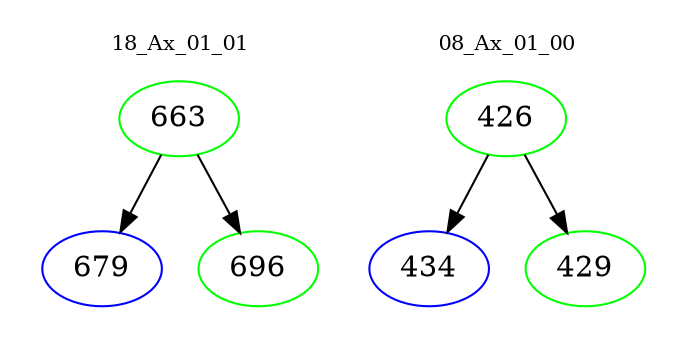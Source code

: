 digraph{
subgraph cluster_0 {
color = white
label = "18_Ax_01_01";
fontsize=10;
T0_663 [label="663", color="green"]
T0_663 -> T0_679 [color="black"]
T0_679 [label="679", color="blue"]
T0_663 -> T0_696 [color="black"]
T0_696 [label="696", color="green"]
}
subgraph cluster_1 {
color = white
label = "08_Ax_01_00";
fontsize=10;
T1_426 [label="426", color="green"]
T1_426 -> T1_434 [color="black"]
T1_434 [label="434", color="blue"]
T1_426 -> T1_429 [color="black"]
T1_429 [label="429", color="green"]
}
}
